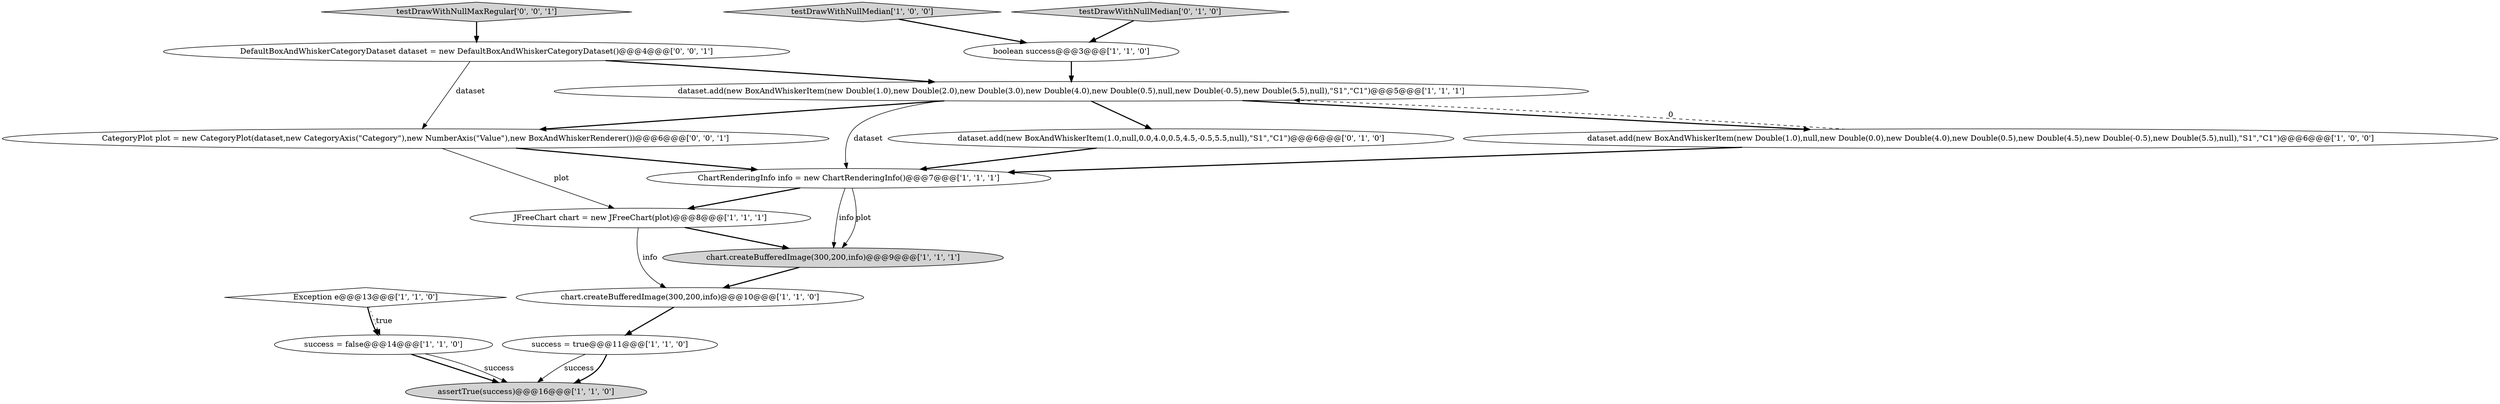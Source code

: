 digraph {
14 [style = filled, label = "DefaultBoxAndWhiskerCategoryDataset dataset = new DefaultBoxAndWhiskerCategoryDataset()@@@4@@@['0', '0', '1']", fillcolor = white, shape = ellipse image = "AAA0AAABBB3BBB"];
16 [style = filled, label = "testDrawWithNullMaxRegular['0', '0', '1']", fillcolor = lightgray, shape = diamond image = "AAA0AAABBB3BBB"];
12 [style = filled, label = "dataset.add(new BoxAndWhiskerItem(1.0,null,0.0,4.0,0.5,4.5,-0.5,5.5,null),\"S1\",\"C1\")@@@6@@@['0', '1', '0']", fillcolor = white, shape = ellipse image = "AAA0AAABBB2BBB"];
1 [style = filled, label = "boolean success@@@3@@@['1', '1', '0']", fillcolor = white, shape = ellipse image = "AAA0AAABBB1BBB"];
4 [style = filled, label = "success = false@@@14@@@['1', '1', '0']", fillcolor = white, shape = ellipse image = "AAA0AAABBB1BBB"];
8 [style = filled, label = "success = true@@@11@@@['1', '1', '0']", fillcolor = white, shape = ellipse image = "AAA0AAABBB1BBB"];
3 [style = filled, label = "Exception e@@@13@@@['1', '1', '0']", fillcolor = white, shape = diamond image = "AAA0AAABBB1BBB"];
2 [style = filled, label = "chart.createBufferedImage(300,200,info)@@@10@@@['1', '1', '0']", fillcolor = white, shape = ellipse image = "AAA0AAABBB1BBB"];
13 [style = filled, label = "testDrawWithNullMedian['0', '1', '0']", fillcolor = lightgray, shape = diamond image = "AAA0AAABBB2BBB"];
15 [style = filled, label = "CategoryPlot plot = new CategoryPlot(dataset,new CategoryAxis(\"Category\"),new NumberAxis(\"Value\"),new BoxAndWhiskerRenderer())@@@6@@@['0', '0', '1']", fillcolor = white, shape = ellipse image = "AAA0AAABBB3BBB"];
7 [style = filled, label = "assertTrue(success)@@@16@@@['1', '1', '0']", fillcolor = lightgray, shape = ellipse image = "AAA0AAABBB1BBB"];
10 [style = filled, label = "dataset.add(new BoxAndWhiskerItem(new Double(1.0),null,new Double(0.0),new Double(4.0),new Double(0.5),new Double(4.5),new Double(-0.5),new Double(5.5),null),\"S1\",\"C1\")@@@6@@@['1', '0', '0']", fillcolor = white, shape = ellipse image = "AAA0AAABBB1BBB"];
5 [style = filled, label = "dataset.add(new BoxAndWhiskerItem(new Double(1.0),new Double(2.0),new Double(3.0),new Double(4.0),new Double(0.5),null,new Double(-0.5),new Double(5.5),null),\"S1\",\"C1\")@@@5@@@['1', '1', '1']", fillcolor = white, shape = ellipse image = "AAA0AAABBB1BBB"];
11 [style = filled, label = "chart.createBufferedImage(300,200,info)@@@9@@@['1', '1', '1']", fillcolor = lightgray, shape = ellipse image = "AAA0AAABBB1BBB"];
6 [style = filled, label = "ChartRenderingInfo info = new ChartRenderingInfo()@@@7@@@['1', '1', '1']", fillcolor = white, shape = ellipse image = "AAA0AAABBB1BBB"];
0 [style = filled, label = "JFreeChart chart = new JFreeChart(plot)@@@8@@@['1', '1', '1']", fillcolor = white, shape = ellipse image = "AAA0AAABBB1BBB"];
9 [style = filled, label = "testDrawWithNullMedian['1', '0', '0']", fillcolor = lightgray, shape = diamond image = "AAA0AAABBB1BBB"];
14->5 [style = bold, label=""];
15->0 [style = solid, label="plot"];
4->7 [style = bold, label=""];
10->6 [style = bold, label=""];
6->0 [style = bold, label=""];
4->7 [style = solid, label="success"];
8->7 [style = solid, label="success"];
5->6 [style = solid, label="dataset"];
5->10 [style = bold, label=""];
0->11 [style = bold, label=""];
15->6 [style = bold, label=""];
11->2 [style = bold, label=""];
2->8 [style = bold, label=""];
10->5 [style = dashed, label="0"];
0->2 [style = solid, label="info"];
3->4 [style = dotted, label="true"];
16->14 [style = bold, label=""];
13->1 [style = bold, label=""];
8->7 [style = bold, label=""];
5->12 [style = bold, label=""];
6->11 [style = solid, label="info"];
14->15 [style = solid, label="dataset"];
9->1 [style = bold, label=""];
3->4 [style = bold, label=""];
12->6 [style = bold, label=""];
5->15 [style = bold, label=""];
6->11 [style = solid, label="plot"];
1->5 [style = bold, label=""];
}
